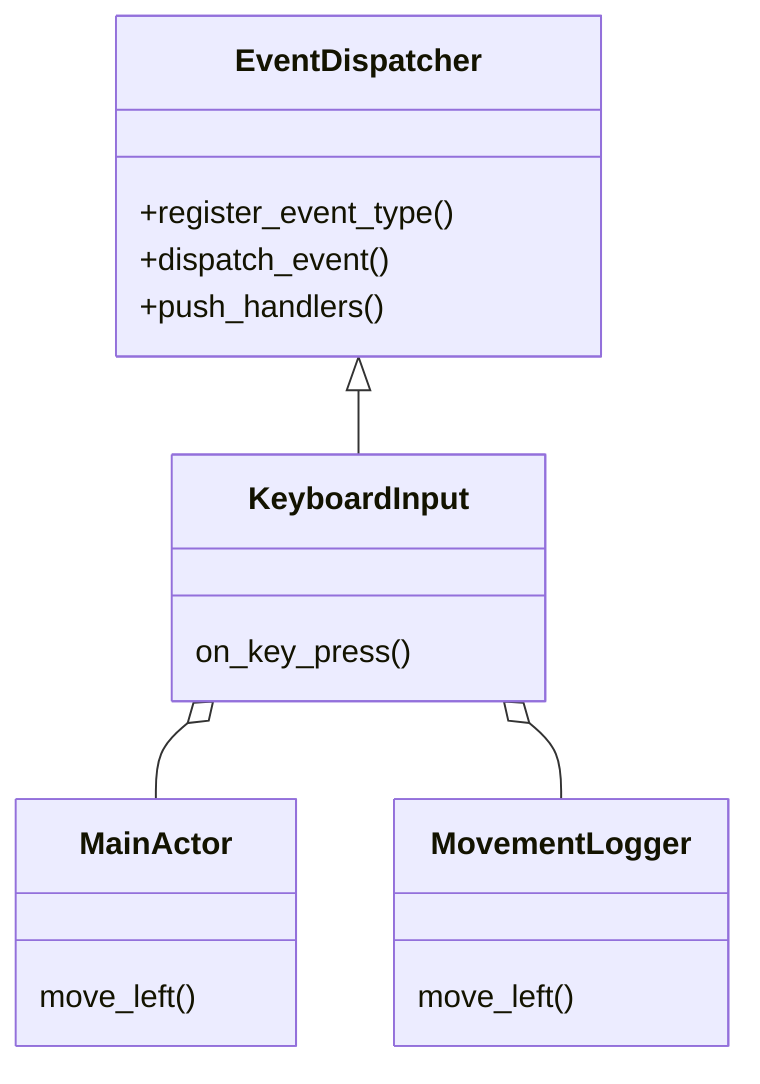 classDiagram
%% @backgroundColor(#252525)
    EventDispatcher <|-- KeyboardInput
    KeyboardInput o-- MainActor
    KeyboardInput o-- MovementLogger
    KeyboardInput : on_key_press()
    MainActor : move_left()
    MovementLogger : move_left()
    class EventDispatcher{
        +register_event_type()
        +dispatch_event()
        +push_handlers()
    }